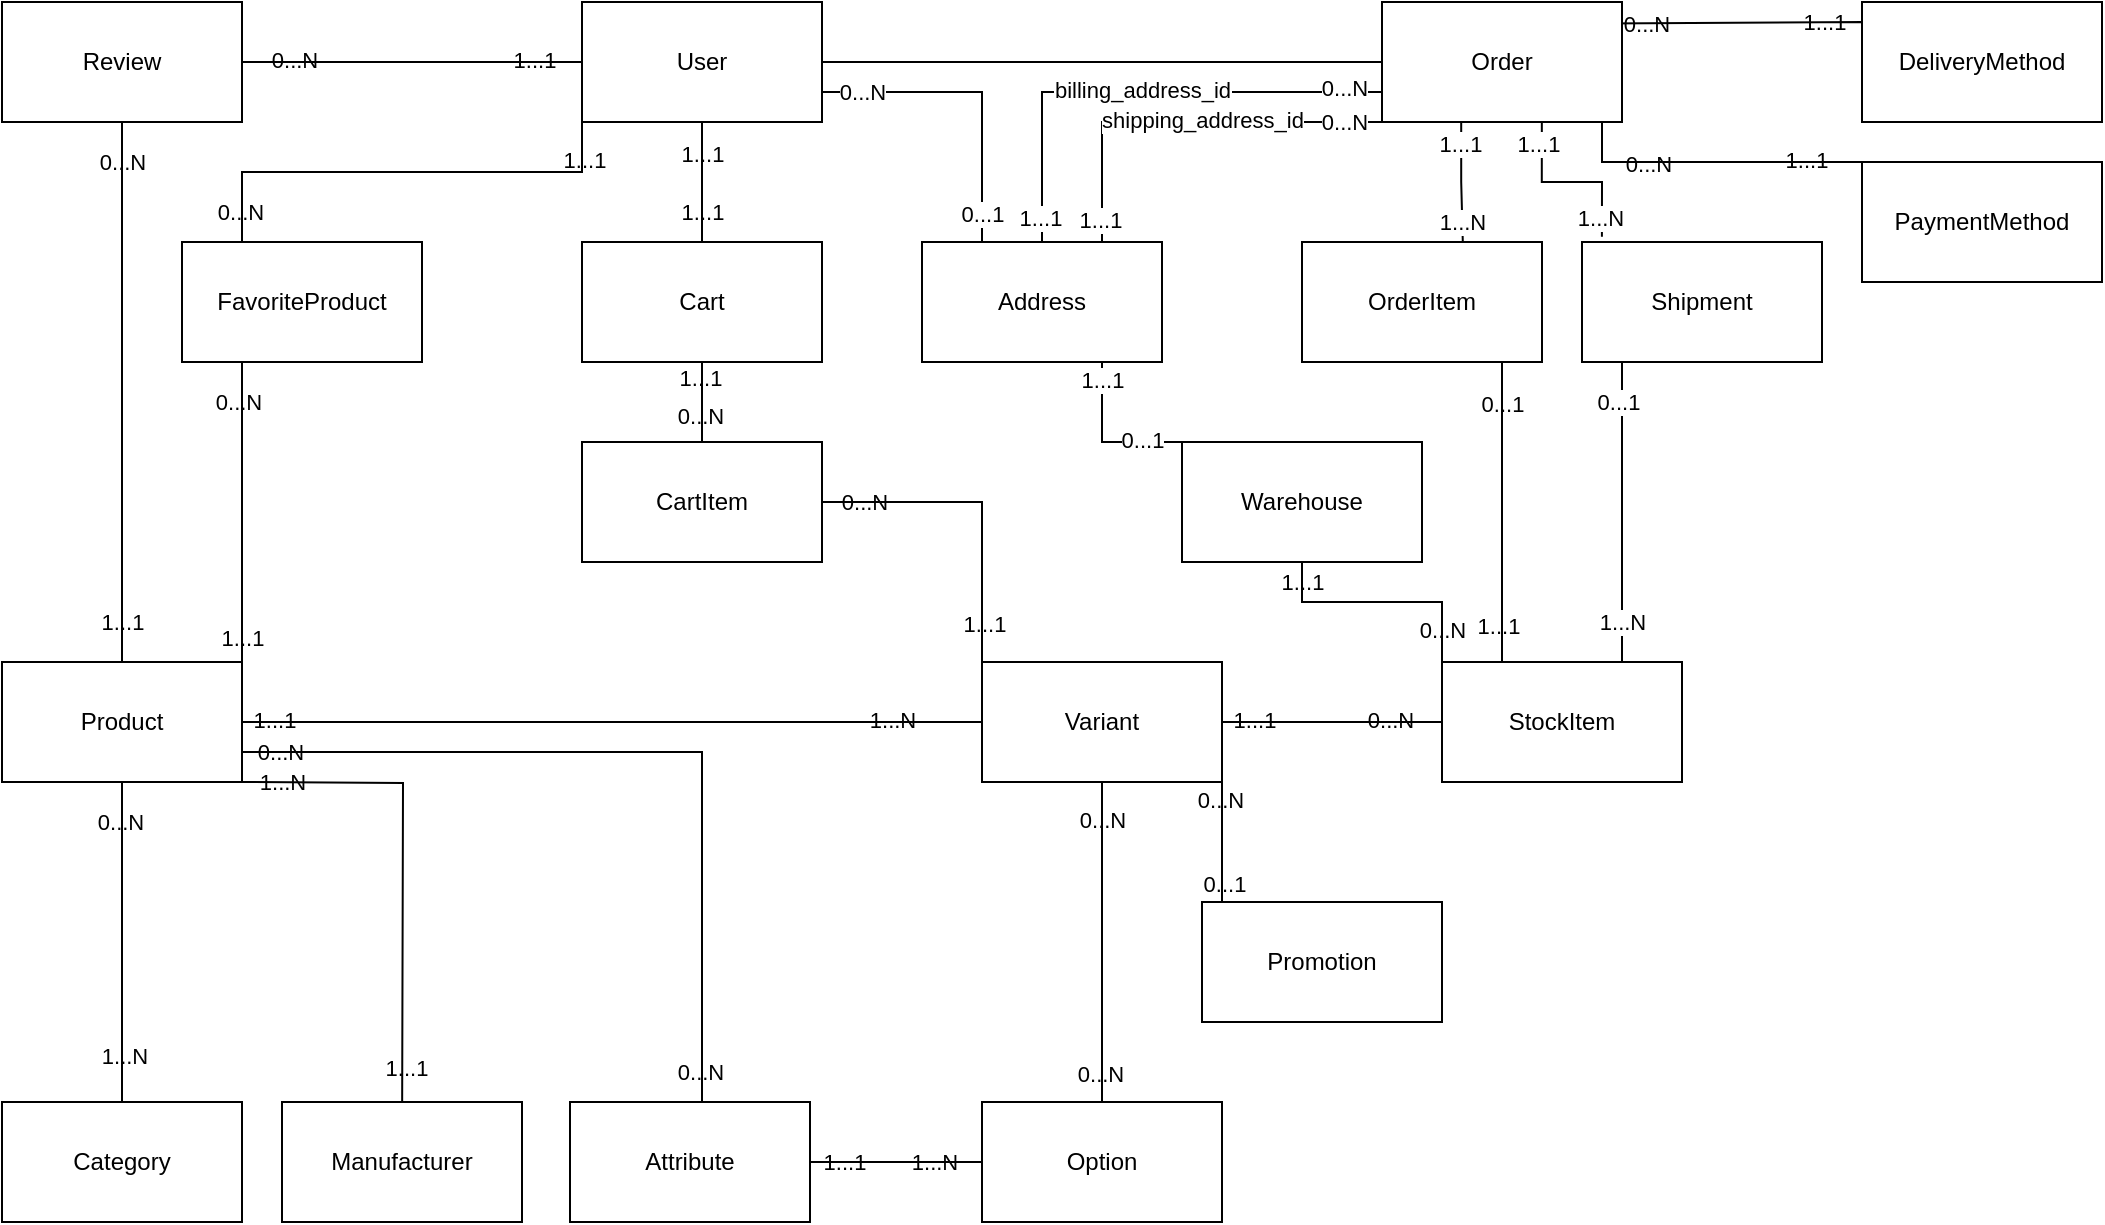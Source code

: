 <mxfile version="28.2.7">
  <diagram name="Strona-1" id="lJQ7_fPbBZT9_m504iCf">
    <mxGraphModel dx="1226" dy="661" grid="1" gridSize="10" guides="1" tooltips="1" connect="1" arrows="1" fold="1" page="1" pageScale="1" pageWidth="827" pageHeight="1169" math="0" shadow="0">
      <root>
        <mxCell id="0" />
        <mxCell id="1" parent="0" />
        <mxCell id="Nji8UfBKLWpKqNrky-gA-1" style="rounded=0;orthogonalLoop=1;jettySize=auto;html=1;exitX=0.5;exitY=1;exitDx=0;exitDy=0;entryX=0.5;entryY=0;entryDx=0;entryDy=0;endArrow=none;endFill=0;labelBackgroundColor=none;fontColor=default;" edge="1" parent="1" source="Nji8UfBKLWpKqNrky-gA-8" target="Nji8UfBKLWpKqNrky-gA-9">
          <mxGeometry relative="1" as="geometry" />
        </mxCell>
        <mxCell id="Nji8UfBKLWpKqNrky-gA-2" value="1...1" style="edgeLabel;html=1;align=center;verticalAlign=middle;resizable=0;points=[];labelBackgroundColor=none;" vertex="1" connectable="0" parent="Nji8UfBKLWpKqNrky-gA-1">
          <mxGeometry x="-0.467" relative="1" as="geometry">
            <mxPoint as="offset" />
          </mxGeometry>
        </mxCell>
        <mxCell id="Nji8UfBKLWpKqNrky-gA-3" value="1...1" style="edgeLabel;html=1;align=center;verticalAlign=middle;resizable=0;points=[];labelBackgroundColor=none;" vertex="1" connectable="0" parent="Nji8UfBKLWpKqNrky-gA-1">
          <mxGeometry x="0.493" relative="1" as="geometry">
            <mxPoint as="offset" />
          </mxGeometry>
        </mxCell>
        <mxCell id="Nji8UfBKLWpKqNrky-gA-4" style="edgeStyle=orthogonalEdgeStyle;rounded=0;orthogonalLoop=1;jettySize=auto;html=1;exitX=1;exitY=0.5;exitDx=0;exitDy=0;entryX=0;entryY=0.5;entryDx=0;entryDy=0;endArrow=none;endFill=0;labelBackgroundColor=none;fontColor=default;" edge="1" parent="1" source="Nji8UfBKLWpKqNrky-gA-8" target="Nji8UfBKLWpKqNrky-gA-16">
          <mxGeometry relative="1" as="geometry" />
        </mxCell>
        <mxCell id="Nji8UfBKLWpKqNrky-gA-5" style="edgeStyle=orthogonalEdgeStyle;rounded=0;orthogonalLoop=1;jettySize=auto;html=1;exitX=0;exitY=1;exitDx=0;exitDy=0;endArrow=none;endFill=0;labelBackgroundColor=none;fontColor=default;" edge="1" parent="1" source="Nji8UfBKLWpKqNrky-gA-8" target="Nji8UfBKLWpKqNrky-gA-17">
          <mxGeometry relative="1" as="geometry">
            <Array as="points">
              <mxPoint x="300" y="95" />
              <mxPoint x="130" y="95" />
            </Array>
          </mxGeometry>
        </mxCell>
        <mxCell id="Nji8UfBKLWpKqNrky-gA-6" value="1...1" style="edgeLabel;html=1;align=center;verticalAlign=middle;resizable=0;points=[];labelBackgroundColor=none;" vertex="1" connectable="0" parent="Nji8UfBKLWpKqNrky-gA-5">
          <mxGeometry x="-0.84" y="1" relative="1" as="geometry">
            <mxPoint as="offset" />
          </mxGeometry>
        </mxCell>
        <mxCell id="Nji8UfBKLWpKqNrky-gA-7" value="0...N" style="edgeLabel;html=1;align=center;verticalAlign=middle;resizable=0;points=[];labelBackgroundColor=none;" vertex="1" connectable="0" parent="Nji8UfBKLWpKqNrky-gA-5">
          <mxGeometry x="0.864" y="-1" relative="1" as="geometry">
            <mxPoint as="offset" />
          </mxGeometry>
        </mxCell>
        <mxCell id="Nji8UfBKLWpKqNrky-gA-8" value="User" style="rounded=0;whiteSpace=wrap;html=1;labelBackgroundColor=none;" vertex="1" parent="1">
          <mxGeometry x="300" y="10" width="120" height="60" as="geometry" />
        </mxCell>
        <mxCell id="Nji8UfBKLWpKqNrky-gA-9" value="Cart" style="rounded=0;whiteSpace=wrap;html=1;labelBackgroundColor=none;" vertex="1" parent="1">
          <mxGeometry x="300" y="130" width="120" height="60" as="geometry" />
        </mxCell>
        <mxCell id="Nji8UfBKLWpKqNrky-gA-13" style="edgeStyle=orthogonalEdgeStyle;rounded=0;orthogonalLoop=1;jettySize=auto;html=1;exitX=0.99;exitY=0.178;exitDx=0;exitDy=0;entryX=0;entryY=0.5;entryDx=0;entryDy=0;endArrow=none;endFill=0;labelBackgroundColor=none;fontColor=default;exitPerimeter=0;" edge="1" parent="1" source="Nji8UfBKLWpKqNrky-gA-16" target="Nji8UfBKLWpKqNrky-gA-46">
          <mxGeometry relative="1" as="geometry">
            <Array as="points">
              <mxPoint x="810" y="21" />
              <mxPoint x="890" y="20" />
            </Array>
          </mxGeometry>
        </mxCell>
        <mxCell id="Nji8UfBKLWpKqNrky-gA-14" value="0...N" style="edgeLabel;html=1;align=center;verticalAlign=middle;resizable=0;points=[];labelBackgroundColor=none;" vertex="1" connectable="0" parent="Nji8UfBKLWpKqNrky-gA-13">
          <mxGeometry x="-0.614" relative="1" as="geometry">
            <mxPoint as="offset" />
          </mxGeometry>
        </mxCell>
        <mxCell id="Nji8UfBKLWpKqNrky-gA-15" value="1...1" style="edgeLabel;html=1;align=center;verticalAlign=middle;resizable=0;points=[];labelBackgroundColor=none;" vertex="1" connectable="0" parent="Nji8UfBKLWpKqNrky-gA-13">
          <mxGeometry x="0.513" y="2" relative="1" as="geometry">
            <mxPoint y="2" as="offset" />
          </mxGeometry>
        </mxCell>
        <mxCell id="Nji8UfBKLWpKqNrky-gA-90" value="" style="edgeStyle=orthogonalEdgeStyle;rounded=0;orthogonalLoop=1;jettySize=auto;html=1;entryX=0.67;entryY=-0.003;entryDx=0;entryDy=0;exitX=0.33;exitY=0.983;exitDx=0;exitDy=0;exitPerimeter=0;endArrow=none;endFill=0;entryPerimeter=0;" edge="1" parent="1" source="Nji8UfBKLWpKqNrky-gA-16" target="Nji8UfBKLWpKqNrky-gA-71">
          <mxGeometry relative="1" as="geometry">
            <Array as="points" />
          </mxGeometry>
        </mxCell>
        <mxCell id="Nji8UfBKLWpKqNrky-gA-91" value="1...1" style="edgeLabel;html=1;align=center;verticalAlign=middle;resizable=0;points=[];" vertex="1" connectable="0" parent="Nji8UfBKLWpKqNrky-gA-90">
          <mxGeometry x="-0.631" y="-1" relative="1" as="geometry">
            <mxPoint as="offset" />
          </mxGeometry>
        </mxCell>
        <mxCell id="Nji8UfBKLWpKqNrky-gA-92" value="1...N" style="edgeLabel;html=1;align=center;verticalAlign=middle;resizable=0;points=[];" vertex="1" connectable="0" parent="Nji8UfBKLWpKqNrky-gA-90">
          <mxGeometry x="0.694" y="-1" relative="1" as="geometry">
            <mxPoint as="offset" />
          </mxGeometry>
        </mxCell>
        <mxCell id="Nji8UfBKLWpKqNrky-gA-16" value="Order" style="rounded=0;whiteSpace=wrap;html=1;labelBackgroundColor=none;" vertex="1" parent="1">
          <mxGeometry x="700" y="10" width="120" height="60" as="geometry" />
        </mxCell>
        <mxCell id="Nji8UfBKLWpKqNrky-gA-17" value="FavoriteProduct" style="rounded=0;whiteSpace=wrap;html=1;labelBackgroundColor=none;" vertex="1" parent="1">
          <mxGeometry x="100" y="130" width="120" height="60" as="geometry" />
        </mxCell>
        <mxCell id="Nji8UfBKLWpKqNrky-gA-18" style="edgeStyle=orthogonalEdgeStyle;rounded=0;orthogonalLoop=1;jettySize=auto;html=1;entryX=0;entryY=0.5;entryDx=0;entryDy=0;endArrow=none;endFill=0;exitX=1;exitY=0.5;exitDx=0;exitDy=0;labelBackgroundColor=none;fontColor=default;" edge="1" parent="1" source="Nji8UfBKLWpKqNrky-gA-31" target="Nji8UfBKLWpKqNrky-gA-35">
          <mxGeometry relative="1" as="geometry">
            <mxPoint x="130" y="350" as="sourcePoint" />
            <Array as="points">
              <mxPoint x="290" y="370" />
              <mxPoint x="290" y="370" />
            </Array>
          </mxGeometry>
        </mxCell>
        <mxCell id="Nji8UfBKLWpKqNrky-gA-19" value="1...1" style="edgeLabel;html=1;align=center;verticalAlign=middle;resizable=0;points=[];labelBackgroundColor=none;" vertex="1" connectable="0" parent="Nji8UfBKLWpKqNrky-gA-18">
          <mxGeometry x="-0.914" y="1" relative="1" as="geometry">
            <mxPoint as="offset" />
          </mxGeometry>
        </mxCell>
        <mxCell id="Nji8UfBKLWpKqNrky-gA-20" value="1...N" style="edgeLabel;html=1;align=center;verticalAlign=middle;resizable=0;points=[];labelBackgroundColor=none;" vertex="1" connectable="0" parent="Nji8UfBKLWpKqNrky-gA-18">
          <mxGeometry x="0.757" y="1" relative="1" as="geometry">
            <mxPoint as="offset" />
          </mxGeometry>
        </mxCell>
        <mxCell id="Nji8UfBKLWpKqNrky-gA-21" style="edgeStyle=orthogonalEdgeStyle;rounded=0;orthogonalLoop=1;jettySize=auto;html=1;entryX=0.5;entryY=0;entryDx=0;entryDy=0;endArrow=none;endFill=0;labelBackgroundColor=none;fontColor=default;" edge="1" parent="1">
          <mxGeometry relative="1" as="geometry">
            <mxPoint x="130" y="400" as="sourcePoint" />
            <mxPoint x="210" y="589.94" as="targetPoint" />
          </mxGeometry>
        </mxCell>
        <mxCell id="Nji8UfBKLWpKqNrky-gA-22" value="1...N" style="edgeLabel;html=1;align=center;verticalAlign=middle;resizable=0;points=[];labelBackgroundColor=none;" vertex="1" connectable="0" parent="Nji8UfBKLWpKqNrky-gA-21">
          <mxGeometry x="-0.856" relative="1" as="geometry">
            <mxPoint as="offset" />
          </mxGeometry>
        </mxCell>
        <mxCell id="Nji8UfBKLWpKqNrky-gA-23" value="1...1" style="edgeLabel;html=1;align=center;verticalAlign=middle;resizable=0;points=[];labelBackgroundColor=none;" vertex="1" connectable="0" parent="Nji8UfBKLWpKqNrky-gA-21">
          <mxGeometry x="0.865" y="1" relative="1" as="geometry">
            <mxPoint as="offset" />
          </mxGeometry>
        </mxCell>
        <mxCell id="Nji8UfBKLWpKqNrky-gA-24" value="1...1" style="edgeLabel;html=1;align=center;verticalAlign=middle;resizable=0;points=[];labelBackgroundColor=none;" vertex="1" connectable="0" parent="Nji8UfBKLWpKqNrky-gA-21">
          <mxGeometry x="0.652" y="2" relative="1" as="geometry">
            <mxPoint as="offset" />
          </mxGeometry>
        </mxCell>
        <mxCell id="Nji8UfBKLWpKqNrky-gA-25" style="edgeStyle=orthogonalEdgeStyle;rounded=0;orthogonalLoop=1;jettySize=auto;html=1;exitX=0.5;exitY=1;exitDx=0;exitDy=0;entryX=0.5;entryY=0;entryDx=0;entryDy=0;endArrow=none;endFill=0;labelBackgroundColor=none;fontColor=default;" edge="1" parent="1" source="Nji8UfBKLWpKqNrky-gA-31" target="Nji8UfBKLWpKqNrky-gA-72">
          <mxGeometry relative="1" as="geometry" />
        </mxCell>
        <mxCell id="Nji8UfBKLWpKqNrky-gA-26" value="0...N" style="edgeLabel;html=1;align=center;verticalAlign=middle;resizable=0;points=[];labelBackgroundColor=none;" vertex="1" connectable="0" parent="Nji8UfBKLWpKqNrky-gA-25">
          <mxGeometry x="-0.748" y="-1" relative="1" as="geometry">
            <mxPoint as="offset" />
          </mxGeometry>
        </mxCell>
        <mxCell id="Nji8UfBKLWpKqNrky-gA-27" value="1...N" style="edgeLabel;html=1;align=center;verticalAlign=middle;resizable=0;points=[];labelBackgroundColor=none;" vertex="1" connectable="0" parent="Nji8UfBKLWpKqNrky-gA-25">
          <mxGeometry x="0.715" y="1" relative="1" as="geometry">
            <mxPoint as="offset" />
          </mxGeometry>
        </mxCell>
        <mxCell id="Nji8UfBKLWpKqNrky-gA-28" style="edgeStyle=orthogonalEdgeStyle;rounded=0;orthogonalLoop=1;jettySize=auto;html=1;exitX=1;exitY=0.75;exitDx=0;exitDy=0;entryX=0.5;entryY=0;entryDx=0;entryDy=0;endArrow=none;endFill=0;labelBackgroundColor=none;fontColor=default;" edge="1" parent="1" source="Nji8UfBKLWpKqNrky-gA-31" target="Nji8UfBKLWpKqNrky-gA-45">
          <mxGeometry relative="1" as="geometry">
            <Array as="points">
              <mxPoint x="360" y="385" />
              <mxPoint x="360" y="560" />
            </Array>
          </mxGeometry>
        </mxCell>
        <mxCell id="Nji8UfBKLWpKqNrky-gA-29" value="0...N" style="edgeLabel;html=1;align=center;verticalAlign=middle;resizable=0;points=[];labelBackgroundColor=none;" vertex="1" connectable="0" parent="Nji8UfBKLWpKqNrky-gA-28">
          <mxGeometry x="-0.908" relative="1" as="geometry">
            <mxPoint as="offset" />
          </mxGeometry>
        </mxCell>
        <mxCell id="Nji8UfBKLWpKqNrky-gA-30" value="0...N" style="edgeLabel;html=1;align=center;verticalAlign=middle;resizable=0;points=[];labelBackgroundColor=none;" vertex="1" connectable="0" parent="Nji8UfBKLWpKqNrky-gA-28">
          <mxGeometry x="0.895" y="-1" relative="1" as="geometry">
            <mxPoint as="offset" />
          </mxGeometry>
        </mxCell>
        <mxCell id="Nji8UfBKLWpKqNrky-gA-31" value="Product" style="rounded=0;whiteSpace=wrap;html=1;labelBackgroundColor=none;" vertex="1" parent="1">
          <mxGeometry x="10" y="340" width="120" height="60" as="geometry" />
        </mxCell>
        <mxCell id="Nji8UfBKLWpKqNrky-gA-32" style="edgeStyle=orthogonalEdgeStyle;rounded=0;orthogonalLoop=1;jettySize=auto;html=1;exitX=0.5;exitY=1;exitDx=0;exitDy=0;entryX=0.5;entryY=0;entryDx=0;entryDy=0;endArrow=none;endFill=0;labelBackgroundColor=none;fontColor=default;" edge="1" parent="1" source="Nji8UfBKLWpKqNrky-gA-35" target="Nji8UfBKLWpKqNrky-gA-80">
          <mxGeometry relative="1" as="geometry" />
        </mxCell>
        <mxCell id="Nji8UfBKLWpKqNrky-gA-33" value="0...N" style="edgeLabel;html=1;align=center;verticalAlign=middle;resizable=0;points=[];labelBackgroundColor=none;" vertex="1" connectable="0" parent="Nji8UfBKLWpKqNrky-gA-32">
          <mxGeometry x="-0.77" relative="1" as="geometry">
            <mxPoint as="offset" />
          </mxGeometry>
        </mxCell>
        <mxCell id="Nji8UfBKLWpKqNrky-gA-34" value="0...N" style="edgeLabel;html=1;align=center;verticalAlign=middle;resizable=0;points=[];labelBackgroundColor=none;" vertex="1" connectable="0" parent="Nji8UfBKLWpKqNrky-gA-32">
          <mxGeometry x="0.818" y="-1" relative="1" as="geometry">
            <mxPoint as="offset" />
          </mxGeometry>
        </mxCell>
        <mxCell id="Nji8UfBKLWpKqNrky-gA-35" value="Variant" style="rounded=0;whiteSpace=wrap;html=1;labelBackgroundColor=none;" vertex="1" parent="1">
          <mxGeometry x="500" y="340" width="120" height="60" as="geometry" />
        </mxCell>
        <mxCell id="Nji8UfBKLWpKqNrky-gA-36" value="Manufacturer" style="rounded=0;whiteSpace=wrap;html=1;labelBackgroundColor=none;" vertex="1" parent="1">
          <mxGeometry x="150" y="560" width="120" height="60" as="geometry" />
        </mxCell>
        <mxCell id="Nji8UfBKLWpKqNrky-gA-37" value="" style="edgeStyle=orthogonalEdgeStyle;rounded=0;orthogonalLoop=1;jettySize=auto;html=1;endArrow=none;endFill=0;labelBackgroundColor=none;fontColor=default;exitX=0;exitY=0;exitDx=0;exitDy=0;entryX=0.5;entryY=1;entryDx=0;entryDy=0;" edge="1" parent="1" source="Nji8UfBKLWpKqNrky-gA-40" target="Nji8UfBKLWpKqNrky-gA-59">
          <mxGeometry relative="1" as="geometry">
            <Array as="points">
              <mxPoint x="730" y="310" />
              <mxPoint x="660" y="310" />
            </Array>
          </mxGeometry>
        </mxCell>
        <mxCell id="Nji8UfBKLWpKqNrky-gA-38" value="0...N" style="edgeLabel;html=1;align=center;verticalAlign=middle;resizable=0;points=[];labelBackgroundColor=none;" vertex="1" connectable="0" parent="Nji8UfBKLWpKqNrky-gA-37">
          <mxGeometry x="-0.63" y="2" relative="1" as="geometry">
            <mxPoint x="2" y="6" as="offset" />
          </mxGeometry>
        </mxCell>
        <mxCell id="Nji8UfBKLWpKqNrky-gA-39" value="1...1" style="edgeLabel;html=1;align=center;verticalAlign=middle;resizable=0;points=[];labelBackgroundColor=none;" vertex="1" connectable="0" parent="Nji8UfBKLWpKqNrky-gA-37">
          <mxGeometry x="0.382" y="2" relative="1" as="geometry">
            <mxPoint x="-17" y="-12" as="offset" />
          </mxGeometry>
        </mxCell>
        <mxCell id="Nji8UfBKLWpKqNrky-gA-40" value="StockItem" style="rounded=0;whiteSpace=wrap;html=1;labelBackgroundColor=none;" vertex="1" parent="1">
          <mxGeometry x="730" y="340" width="120" height="60" as="geometry" />
        </mxCell>
        <mxCell id="Nji8UfBKLWpKqNrky-gA-41" style="edgeStyle=orthogonalEdgeStyle;rounded=0;orthogonalLoop=1;jettySize=auto;html=1;exitX=0.5;exitY=1;exitDx=0;exitDy=0;entryX=0.5;entryY=0;entryDx=0;entryDy=0;endArrow=none;endFill=0;labelBackgroundColor=none;fontColor=default;" edge="1" parent="1" source="Nji8UfBKLWpKqNrky-gA-44" target="Nji8UfBKLWpKqNrky-gA-31">
          <mxGeometry relative="1" as="geometry" />
        </mxCell>
        <mxCell id="Nji8UfBKLWpKqNrky-gA-42" value="0...N" style="edgeLabel;html=1;align=center;verticalAlign=middle;resizable=0;points=[];labelBackgroundColor=none;" vertex="1" connectable="0" parent="Nji8UfBKLWpKqNrky-gA-41">
          <mxGeometry x="-0.856" relative="1" as="geometry">
            <mxPoint as="offset" />
          </mxGeometry>
        </mxCell>
        <mxCell id="Nji8UfBKLWpKqNrky-gA-43" value="1...1" style="edgeLabel;html=1;align=center;verticalAlign=middle;resizable=0;points=[];labelBackgroundColor=none;" vertex="1" connectable="0" parent="Nji8UfBKLWpKqNrky-gA-41">
          <mxGeometry x="0.85" relative="1" as="geometry">
            <mxPoint as="offset" />
          </mxGeometry>
        </mxCell>
        <mxCell id="Nji8UfBKLWpKqNrky-gA-44" value="Review" style="rounded=0;whiteSpace=wrap;html=1;labelBackgroundColor=none;" vertex="1" parent="1">
          <mxGeometry x="10" y="10" width="120" height="60" as="geometry" />
        </mxCell>
        <mxCell id="Nji8UfBKLWpKqNrky-gA-45" value="Attribute" style="rounded=0;whiteSpace=wrap;html=1;labelBackgroundColor=none;" vertex="1" parent="1">
          <mxGeometry x="294" y="560" width="120" height="60" as="geometry" />
        </mxCell>
        <mxCell id="Nji8UfBKLWpKqNrky-gA-46" value="DeliveryMethod" style="rounded=0;whiteSpace=wrap;html=1;labelBackgroundColor=none;" vertex="1" parent="1">
          <mxGeometry x="940" y="10" width="120" height="60" as="geometry" />
        </mxCell>
        <mxCell id="Nji8UfBKLWpKqNrky-gA-47" style="edgeStyle=orthogonalEdgeStyle;rounded=0;orthogonalLoop=1;jettySize=auto;html=1;exitX=1;exitY=0.5;exitDx=0;exitDy=0;endArrow=none;endFill=0;entryX=0;entryY=0.5;entryDx=0;entryDy=0;labelBackgroundColor=none;fontColor=default;" edge="1" parent="1" source="Nji8UfBKLWpKqNrky-gA-44" target="Nji8UfBKLWpKqNrky-gA-8">
          <mxGeometry relative="1" as="geometry">
            <mxPoint x="190" y="120" as="sourcePoint" />
            <mxPoint x="240" y="120" as="targetPoint" />
          </mxGeometry>
        </mxCell>
        <mxCell id="Nji8UfBKLWpKqNrky-gA-48" value="1...1" style="edgeLabel;html=1;align=center;verticalAlign=middle;resizable=0;points=[];labelBackgroundColor=none;" vertex="1" connectable="0" parent="Nji8UfBKLWpKqNrky-gA-47">
          <mxGeometry x="0.717" y="1" relative="1" as="geometry">
            <mxPoint as="offset" />
          </mxGeometry>
        </mxCell>
        <mxCell id="Nji8UfBKLWpKqNrky-gA-49" value="0...N" style="edgeLabel;html=1;align=center;verticalAlign=middle;resizable=0;points=[];labelBackgroundColor=none;" vertex="1" connectable="0" parent="Nji8UfBKLWpKqNrky-gA-47">
          <mxGeometry x="-0.702" y="1" relative="1" as="geometry">
            <mxPoint as="offset" />
          </mxGeometry>
        </mxCell>
        <mxCell id="Nji8UfBKLWpKqNrky-gA-50" style="rounded=0;orthogonalLoop=1;jettySize=auto;html=1;exitX=0.5;exitY=0;exitDx=0;exitDy=0;entryX=0.5;entryY=1;entryDx=0;entryDy=0;endArrow=none;endFill=0;labelBackgroundColor=none;fontColor=default;" edge="1" parent="1" source="Nji8UfBKLWpKqNrky-gA-67" target="Nji8UfBKLWpKqNrky-gA-9">
          <mxGeometry relative="1" as="geometry">
            <mxPoint x="420" y="180" as="sourcePoint" />
            <mxPoint x="350" y="300" as="targetPoint" />
          </mxGeometry>
        </mxCell>
        <mxCell id="Nji8UfBKLWpKqNrky-gA-51" value="0...N" style="edgeLabel;html=1;align=center;verticalAlign=middle;resizable=0;points=[];labelBackgroundColor=none;" vertex="1" connectable="0" parent="Nji8UfBKLWpKqNrky-gA-50">
          <mxGeometry x="-0.352" y="1" relative="1" as="geometry">
            <mxPoint as="offset" />
          </mxGeometry>
        </mxCell>
        <mxCell id="Nji8UfBKLWpKqNrky-gA-52" value="1...1" style="edgeLabel;html=1;align=center;verticalAlign=middle;resizable=0;points=[];labelBackgroundColor=none;" vertex="1" connectable="0" parent="Nji8UfBKLWpKqNrky-gA-50">
          <mxGeometry x="0.695" y="1" relative="1" as="geometry">
            <mxPoint y="2" as="offset" />
          </mxGeometry>
        </mxCell>
        <mxCell id="Nji8UfBKLWpKqNrky-gA-53" style="edgeStyle=orthogonalEdgeStyle;rounded=0;orthogonalLoop=1;jettySize=auto;html=1;exitX=0;exitY=0;exitDx=0;exitDy=0;entryX=1;entryY=0.5;entryDx=0;entryDy=0;endArrow=none;endFill=0;labelBackgroundColor=none;fontColor=default;" edge="1" parent="1" source="Nji8UfBKLWpKqNrky-gA-35" target="Nji8UfBKLWpKqNrky-gA-67">
          <mxGeometry relative="1" as="geometry">
            <mxPoint x="440" y="380" as="sourcePoint" />
            <mxPoint x="360" y="440" as="targetPoint" />
          </mxGeometry>
        </mxCell>
        <mxCell id="Nji8UfBKLWpKqNrky-gA-54" value="1...1" style="edgeLabel;html=1;align=center;verticalAlign=middle;resizable=0;points=[];labelBackgroundColor=none;" vertex="1" connectable="0" parent="Nji8UfBKLWpKqNrky-gA-53">
          <mxGeometry x="-0.78" y="-1" relative="1" as="geometry">
            <mxPoint y="-2" as="offset" />
          </mxGeometry>
        </mxCell>
        <mxCell id="Nji8UfBKLWpKqNrky-gA-55" value="0...N" style="edgeLabel;html=1;align=center;verticalAlign=middle;resizable=0;points=[];labelBackgroundColor=none;" vertex="1" connectable="0" parent="Nji8UfBKLWpKqNrky-gA-53">
          <mxGeometry x="0.844" relative="1" as="geometry">
            <mxPoint x="8" as="offset" />
          </mxGeometry>
        </mxCell>
        <mxCell id="Nji8UfBKLWpKqNrky-gA-56" style="edgeStyle=orthogonalEdgeStyle;rounded=0;orthogonalLoop=1;jettySize=auto;html=1;exitX=0;exitY=0.5;exitDx=0;exitDy=0;entryX=1;entryY=0.5;entryDx=0;entryDy=0;endArrow=none;endFill=0;labelBackgroundColor=none;fontColor=default;" edge="1" parent="1" source="Nji8UfBKLWpKqNrky-gA-40" target="Nji8UfBKLWpKqNrky-gA-35">
          <mxGeometry relative="1" as="geometry" />
        </mxCell>
        <mxCell id="Nji8UfBKLWpKqNrky-gA-57" value="1...1" style="edgeLabel;html=1;align=center;verticalAlign=middle;resizable=0;points=[];labelBackgroundColor=none;" vertex="1" connectable="0" parent="Nji8UfBKLWpKqNrky-gA-56">
          <mxGeometry x="0.712" y="-1" relative="1" as="geometry">
            <mxPoint as="offset" />
          </mxGeometry>
        </mxCell>
        <mxCell id="Nji8UfBKLWpKqNrky-gA-58" value="0...N" style="edgeLabel;html=1;align=center;verticalAlign=middle;resizable=0;points=[];labelBackgroundColor=none;" vertex="1" connectable="0" parent="Nji8UfBKLWpKqNrky-gA-56">
          <mxGeometry x="-0.52" y="-1" relative="1" as="geometry">
            <mxPoint as="offset" />
          </mxGeometry>
        </mxCell>
        <mxCell id="Nji8UfBKLWpKqNrky-gA-96" style="edgeStyle=orthogonalEdgeStyle;rounded=0;orthogonalLoop=1;jettySize=auto;html=1;exitX=0;exitY=0;exitDx=0;exitDy=0;entryX=0.75;entryY=1;entryDx=0;entryDy=0;endArrow=none;endFill=0;" edge="1" parent="1" source="Nji8UfBKLWpKqNrky-gA-59" target="Nji8UfBKLWpKqNrky-gA-88">
          <mxGeometry relative="1" as="geometry">
            <Array as="points">
              <mxPoint x="560" y="230" />
            </Array>
          </mxGeometry>
        </mxCell>
        <mxCell id="Nji8UfBKLWpKqNrky-gA-97" value="1...1" style="edgeLabel;html=1;align=center;verticalAlign=middle;resizable=0;points=[];" vertex="1" connectable="0" parent="Nji8UfBKLWpKqNrky-gA-96">
          <mxGeometry x="0.785" relative="1" as="geometry">
            <mxPoint as="offset" />
          </mxGeometry>
        </mxCell>
        <mxCell id="Nji8UfBKLWpKqNrky-gA-98" value="0...1" style="edgeLabel;html=1;align=center;verticalAlign=middle;resizable=0;points=[];" vertex="1" connectable="0" parent="Nji8UfBKLWpKqNrky-gA-96">
          <mxGeometry x="-0.731" y="-1" relative="1" as="geometry">
            <mxPoint x="-9" as="offset" />
          </mxGeometry>
        </mxCell>
        <mxCell id="Nji8UfBKLWpKqNrky-gA-59" value="Warehouse" style="rounded=0;whiteSpace=wrap;html=1;labelBackgroundColor=none;" vertex="1" parent="1">
          <mxGeometry x="600" y="230" width="120" height="60" as="geometry" />
        </mxCell>
        <mxCell id="Nji8UfBKLWpKqNrky-gA-60" value="" style="edgeStyle=orthogonalEdgeStyle;rounded=0;orthogonalLoop=1;jettySize=auto;html=1;endArrow=none;endFill=0;labelBackgroundColor=none;fontColor=default;" edge="1" parent="1" source="Nji8UfBKLWpKqNrky-gA-63" target="Nji8UfBKLWpKqNrky-gA-16">
          <mxGeometry relative="1" as="geometry">
            <Array as="points">
              <mxPoint x="810" y="90" />
            </Array>
          </mxGeometry>
        </mxCell>
        <mxCell id="Nji8UfBKLWpKqNrky-gA-61" value="0...N" style="edgeLabel;html=1;align=center;verticalAlign=middle;resizable=0;points=[];labelBackgroundColor=none;" vertex="1" connectable="0" parent="Nji8UfBKLWpKqNrky-gA-60">
          <mxGeometry x="0.434" y="1" relative="1" as="geometry">
            <mxPoint as="offset" />
          </mxGeometry>
        </mxCell>
        <mxCell id="Nji8UfBKLWpKqNrky-gA-62" value="1...1" style="edgeLabel;html=1;align=center;verticalAlign=middle;resizable=0;points=[];labelBackgroundColor=none;" vertex="1" connectable="0" parent="Nji8UfBKLWpKqNrky-gA-60">
          <mxGeometry x="-0.621" relative="1" as="geometry">
            <mxPoint y="-1" as="offset" />
          </mxGeometry>
        </mxCell>
        <mxCell id="Nji8UfBKLWpKqNrky-gA-63" value="PaymentMethod" style="rounded=0;whiteSpace=wrap;html=1;labelBackgroundColor=none;" vertex="1" parent="1">
          <mxGeometry x="940" y="90" width="120" height="60" as="geometry" />
        </mxCell>
        <mxCell id="Nji8UfBKLWpKqNrky-gA-64" value="" style="edgeStyle=orthogonalEdgeStyle;rounded=0;orthogonalLoop=1;jettySize=auto;html=1;exitX=0.25;exitY=1;exitDx=0;exitDy=0;entryX=1;entryY=0;entryDx=0;entryDy=0;endArrow=none;endFill=0;labelBackgroundColor=none;fontColor=default;" edge="1" parent="1" source="Nji8UfBKLWpKqNrky-gA-17" target="Nji8UfBKLWpKqNrky-gA-31">
          <mxGeometry relative="1" as="geometry">
            <mxPoint x="480" y="170" as="sourcePoint" />
            <mxPoint x="306" y="319" as="targetPoint" />
            <Array as="points">
              <mxPoint x="130" y="200" />
              <mxPoint x="130" y="200" />
            </Array>
          </mxGeometry>
        </mxCell>
        <mxCell id="Nji8UfBKLWpKqNrky-gA-65" value="1...1" style="edgeLabel;html=1;align=center;verticalAlign=middle;resizable=0;points=[];labelBackgroundColor=none;" vertex="1" connectable="0" parent="Nji8UfBKLWpKqNrky-gA-64">
          <mxGeometry x="0.84" relative="1" as="geometry">
            <mxPoint as="offset" />
          </mxGeometry>
        </mxCell>
        <mxCell id="Nji8UfBKLWpKqNrky-gA-66" value="0...N" style="edgeLabel;html=1;align=center;verticalAlign=middle;resizable=0;points=[];labelBackgroundColor=none;" vertex="1" connectable="0" parent="Nji8UfBKLWpKqNrky-gA-64">
          <mxGeometry x="-0.513" y="-2" relative="1" as="geometry">
            <mxPoint y="-17" as="offset" />
          </mxGeometry>
        </mxCell>
        <mxCell id="Nji8UfBKLWpKqNrky-gA-67" value="CartItem" style="rounded=0;whiteSpace=wrap;html=1;labelBackgroundColor=none;" vertex="1" parent="1">
          <mxGeometry x="300" y="230" width="120" height="60" as="geometry" />
        </mxCell>
        <mxCell id="Nji8UfBKLWpKqNrky-gA-68" style="edgeStyle=orthogonalEdgeStyle;rounded=0;orthogonalLoop=1;jettySize=auto;html=1;entryX=0.25;entryY=0;entryDx=0;entryDy=0;endArrow=none;endFill=0;labelBackgroundColor=none;fontColor=default;" edge="1" parent="1" source="Nji8UfBKLWpKqNrky-gA-71" target="Nji8UfBKLWpKqNrky-gA-40">
          <mxGeometry relative="1" as="geometry">
            <Array as="points">
              <mxPoint x="760" y="340" />
            </Array>
          </mxGeometry>
        </mxCell>
        <mxCell id="Nji8UfBKLWpKqNrky-gA-69" value="0...1" style="edgeLabel;html=1;align=center;verticalAlign=middle;resizable=0;points=[];labelBackgroundColor=none;" vertex="1" connectable="0" parent="Nji8UfBKLWpKqNrky-gA-68">
          <mxGeometry x="-0.821" relative="1" as="geometry">
            <mxPoint y="7" as="offset" />
          </mxGeometry>
        </mxCell>
        <mxCell id="Nji8UfBKLWpKqNrky-gA-70" value="1...1" style="edgeLabel;html=1;align=center;verticalAlign=middle;resizable=0;points=[];labelBackgroundColor=none;" vertex="1" connectable="0" parent="Nji8UfBKLWpKqNrky-gA-68">
          <mxGeometry x="0.684" y="-2" relative="1" as="geometry">
            <mxPoint y="5" as="offset" />
          </mxGeometry>
        </mxCell>
        <mxCell id="Nji8UfBKLWpKqNrky-gA-71" value="OrderItem" style="rounded=0;whiteSpace=wrap;html=1;labelBackgroundColor=none;" vertex="1" parent="1">
          <mxGeometry x="660" y="130" width="120" height="60" as="geometry" />
        </mxCell>
        <mxCell id="Nji8UfBKLWpKqNrky-gA-72" value="Category" style="rounded=0;whiteSpace=wrap;html=1;labelBackgroundColor=none;" vertex="1" parent="1">
          <mxGeometry x="10" y="560" width="120" height="60" as="geometry" />
        </mxCell>
        <mxCell id="Nji8UfBKLWpKqNrky-gA-73" style="edgeStyle=orthogonalEdgeStyle;rounded=0;orthogonalLoop=1;jettySize=auto;html=1;entryX=1;entryY=1;entryDx=0;entryDy=0;endArrow=none;endFill=0;labelBackgroundColor=none;fontColor=default;" edge="1" parent="1" source="Nji8UfBKLWpKqNrky-gA-76" target="Nji8UfBKLWpKqNrky-gA-35">
          <mxGeometry relative="1" as="geometry">
            <Array as="points">
              <mxPoint x="620" y="430" />
              <mxPoint x="620" y="430" />
            </Array>
          </mxGeometry>
        </mxCell>
        <mxCell id="Nji8UfBKLWpKqNrky-gA-74" value="0...N" style="edgeLabel;html=1;align=center;verticalAlign=middle;resizable=0;points=[];labelBackgroundColor=none;" vertex="1" connectable="0" parent="Nji8UfBKLWpKqNrky-gA-73">
          <mxGeometry x="0.7" y="1" relative="1" as="geometry">
            <mxPoint as="offset" />
          </mxGeometry>
        </mxCell>
        <mxCell id="Nji8UfBKLWpKqNrky-gA-75" value="0...1" style="edgeLabel;html=1;align=center;verticalAlign=middle;resizable=0;points=[];labelBackgroundColor=none;" vertex="1" connectable="0" parent="Nji8UfBKLWpKqNrky-gA-73">
          <mxGeometry x="-0.696" y="-1" relative="1" as="geometry">
            <mxPoint as="offset" />
          </mxGeometry>
        </mxCell>
        <mxCell id="Nji8UfBKLWpKqNrky-gA-76" value="Promotion" style="rounded=0;whiteSpace=wrap;html=1;labelBackgroundColor=none;" vertex="1" parent="1">
          <mxGeometry x="610" y="460" width="120" height="60" as="geometry" />
        </mxCell>
        <mxCell id="Nji8UfBKLWpKqNrky-gA-77" style="edgeStyle=orthogonalEdgeStyle;rounded=0;orthogonalLoop=1;jettySize=auto;html=1;entryX=1;entryY=0.5;entryDx=0;entryDy=0;endArrow=none;endFill=0;labelBackgroundColor=none;fontColor=default;" edge="1" parent="1" source="Nji8UfBKLWpKqNrky-gA-80" target="Nji8UfBKLWpKqNrky-gA-45">
          <mxGeometry relative="1" as="geometry" />
        </mxCell>
        <mxCell id="Nji8UfBKLWpKqNrky-gA-78" value="1...1" style="edgeLabel;html=1;align=center;verticalAlign=middle;resizable=0;points=[];labelBackgroundColor=none;" vertex="1" connectable="0" parent="Nji8UfBKLWpKqNrky-gA-77">
          <mxGeometry x="0.619" y="-1" relative="1" as="geometry">
            <mxPoint y="1" as="offset" />
          </mxGeometry>
        </mxCell>
        <mxCell id="Nji8UfBKLWpKqNrky-gA-79" value="1...N" style="edgeLabel;html=1;align=center;verticalAlign=middle;resizable=0;points=[];labelBackgroundColor=none;" vertex="1" connectable="0" parent="Nji8UfBKLWpKqNrky-gA-77">
          <mxGeometry x="-0.429" relative="1" as="geometry">
            <mxPoint as="offset" />
          </mxGeometry>
        </mxCell>
        <mxCell id="Nji8UfBKLWpKqNrky-gA-80" value="Option" style="rounded=0;whiteSpace=wrap;html=1;labelBackgroundColor=none;" vertex="1" parent="1">
          <mxGeometry x="500" y="560" width="120" height="60" as="geometry" />
        </mxCell>
        <mxCell id="Nji8UfBKLWpKqNrky-gA-81" style="edgeStyle=orthogonalEdgeStyle;rounded=0;orthogonalLoop=1;jettySize=auto;html=1;exitX=0.083;exitY=-0.043;exitDx=0;exitDy=0;entryX=0.666;entryY=1.003;entryDx=0;entryDy=0;endArrow=none;endFill=0;exitPerimeter=0;entryPerimeter=0;" edge="1" parent="1" source="Nji8UfBKLWpKqNrky-gA-87" target="Nji8UfBKLWpKqNrky-gA-16">
          <mxGeometry relative="1" as="geometry">
            <Array as="points" />
          </mxGeometry>
        </mxCell>
        <mxCell id="Nji8UfBKLWpKqNrky-gA-82" value="1...1" style="edgeLabel;html=1;align=center;verticalAlign=middle;resizable=0;points=[];" vertex="1" connectable="0" parent="Nji8UfBKLWpKqNrky-gA-81">
          <mxGeometry x="0.761" y="2" relative="1" as="geometry">
            <mxPoint as="offset" />
          </mxGeometry>
        </mxCell>
        <mxCell id="Nji8UfBKLWpKqNrky-gA-83" value="1...N" style="edgeLabel;html=1;align=center;verticalAlign=middle;resizable=0;points=[];" vertex="1" connectable="0" parent="Nji8UfBKLWpKqNrky-gA-81">
          <mxGeometry x="-0.773" y="1" relative="1" as="geometry">
            <mxPoint as="offset" />
          </mxGeometry>
        </mxCell>
        <mxCell id="Nji8UfBKLWpKqNrky-gA-84" style="edgeStyle=orthogonalEdgeStyle;rounded=0;orthogonalLoop=1;jettySize=auto;html=1;exitX=0.178;exitY=0.975;exitDx=0;exitDy=0;endArrow=none;endFill=0;exitPerimeter=0;" edge="1" parent="1" source="Nji8UfBKLWpKqNrky-gA-87" target="Nji8UfBKLWpKqNrky-gA-40">
          <mxGeometry relative="1" as="geometry">
            <Array as="points">
              <mxPoint x="820" y="188" />
            </Array>
          </mxGeometry>
        </mxCell>
        <mxCell id="Nji8UfBKLWpKqNrky-gA-85" value="1...N" style="edgeLabel;html=1;align=center;verticalAlign=middle;resizable=0;points=[];" vertex="1" connectable="0" parent="Nji8UfBKLWpKqNrky-gA-84">
          <mxGeometry x="0.831" relative="1" as="geometry">
            <mxPoint y="-7" as="offset" />
          </mxGeometry>
        </mxCell>
        <mxCell id="Nji8UfBKLWpKqNrky-gA-86" value="0...1" style="edgeLabel;html=1;align=center;verticalAlign=middle;resizable=0;points=[];" vertex="1" connectable="0" parent="Nji8UfBKLWpKqNrky-gA-84">
          <mxGeometry x="-0.901" y="-2" relative="1" as="geometry">
            <mxPoint y="15" as="offset" />
          </mxGeometry>
        </mxCell>
        <mxCell id="Nji8UfBKLWpKqNrky-gA-87" value="Shipment" style="rounded=0;whiteSpace=wrap;html=1;" vertex="1" parent="1">
          <mxGeometry x="800" y="130" width="120" height="60" as="geometry" />
        </mxCell>
        <mxCell id="Nji8UfBKLWpKqNrky-gA-93" style="edgeStyle=orthogonalEdgeStyle;rounded=0;orthogonalLoop=1;jettySize=auto;html=1;exitX=0.25;exitY=0;exitDx=0;exitDy=0;entryX=1;entryY=0.75;entryDx=0;entryDy=0;endArrow=none;endFill=0;" edge="1" parent="1" source="Nji8UfBKLWpKqNrky-gA-88" target="Nji8UfBKLWpKqNrky-gA-8">
          <mxGeometry relative="1" as="geometry" />
        </mxCell>
        <mxCell id="Nji8UfBKLWpKqNrky-gA-99" value="0...1" style="edgeLabel;html=1;align=center;verticalAlign=middle;resizable=0;points=[];" vertex="1" connectable="0" parent="Nji8UfBKLWpKqNrky-gA-93">
          <mxGeometry x="-0.813" relative="1" as="geometry">
            <mxPoint as="offset" />
          </mxGeometry>
        </mxCell>
        <mxCell id="Nji8UfBKLWpKqNrky-gA-100" value="0...N" style="edgeLabel;html=1;align=center;verticalAlign=middle;resizable=0;points=[];" vertex="1" connectable="0" parent="Nji8UfBKLWpKqNrky-gA-93">
          <mxGeometry x="0.873" relative="1" as="geometry">
            <mxPoint x="10" as="offset" />
          </mxGeometry>
        </mxCell>
        <mxCell id="Nji8UfBKLWpKqNrky-gA-94" style="edgeStyle=orthogonalEdgeStyle;rounded=0;orthogonalLoop=1;jettySize=auto;html=1;exitX=0.5;exitY=0;exitDx=0;exitDy=0;entryX=0;entryY=0.75;entryDx=0;entryDy=0;endArrow=none;endFill=0;" edge="1" parent="1" source="Nji8UfBKLWpKqNrky-gA-88" target="Nji8UfBKLWpKqNrky-gA-16">
          <mxGeometry relative="1" as="geometry" />
        </mxCell>
        <mxCell id="Nji8UfBKLWpKqNrky-gA-102" value="1...1" style="edgeLabel;html=1;align=center;verticalAlign=middle;resizable=0;points=[];" vertex="1" connectable="0" parent="Nji8UfBKLWpKqNrky-gA-94">
          <mxGeometry x="-0.897" y="1" relative="1" as="geometry">
            <mxPoint as="offset" />
          </mxGeometry>
        </mxCell>
        <mxCell id="Nji8UfBKLWpKqNrky-gA-105" value="0...N" style="edgeLabel;html=1;align=center;verticalAlign=middle;resizable=0;points=[];" vertex="1" connectable="0" parent="Nji8UfBKLWpKqNrky-gA-94">
          <mxGeometry x="0.843" y="2" relative="1" as="geometry">
            <mxPoint as="offset" />
          </mxGeometry>
        </mxCell>
        <mxCell id="Nji8UfBKLWpKqNrky-gA-106" value="billing_address_id" style="edgeLabel;html=1;align=center;verticalAlign=middle;resizable=0;points=[];" vertex="1" connectable="0" parent="Nji8UfBKLWpKqNrky-gA-94">
          <mxGeometry x="0.159" y="1" relative="1" as="geometry">
            <mxPoint x="-17" as="offset" />
          </mxGeometry>
        </mxCell>
        <mxCell id="Nji8UfBKLWpKqNrky-gA-95" style="edgeStyle=orthogonalEdgeStyle;rounded=0;orthogonalLoop=1;jettySize=auto;html=1;exitX=0.75;exitY=0;exitDx=0;exitDy=0;entryX=0;entryY=1;entryDx=0;entryDy=0;endArrow=none;endFill=0;" edge="1" parent="1" source="Nji8UfBKLWpKqNrky-gA-88" target="Nji8UfBKLWpKqNrky-gA-16">
          <mxGeometry relative="1" as="geometry">
            <Array as="points">
              <mxPoint x="560" y="70" />
            </Array>
          </mxGeometry>
        </mxCell>
        <mxCell id="Nji8UfBKLWpKqNrky-gA-101" value="1...1" style="edgeLabel;html=1;align=center;verticalAlign=middle;resizable=0;points=[];" vertex="1" connectable="0" parent="Nji8UfBKLWpKqNrky-gA-95">
          <mxGeometry x="-0.889" y="1" relative="1" as="geometry">
            <mxPoint as="offset" />
          </mxGeometry>
        </mxCell>
        <mxCell id="Nji8UfBKLWpKqNrky-gA-103" value="0...N" style="edgeLabel;html=1;align=center;verticalAlign=middle;resizable=0;points=[];" vertex="1" connectable="0" parent="Nji8UfBKLWpKqNrky-gA-95">
          <mxGeometry x="0.803" relative="1" as="geometry">
            <mxPoint as="offset" />
          </mxGeometry>
        </mxCell>
        <mxCell id="Nji8UfBKLWpKqNrky-gA-107" value="shipping_address_id" style="edgeLabel;html=1;align=center;verticalAlign=middle;resizable=0;points=[];" vertex="1" connectable="0" parent="Nji8UfBKLWpKqNrky-gA-95">
          <mxGeometry x="0.031" y="1" relative="1" as="geometry">
            <mxPoint x="7" as="offset" />
          </mxGeometry>
        </mxCell>
        <mxCell id="Nji8UfBKLWpKqNrky-gA-88" value="Address" style="rounded=0;whiteSpace=wrap;html=1;" vertex="1" parent="1">
          <mxGeometry x="470" y="130" width="120" height="60" as="geometry" />
        </mxCell>
      </root>
    </mxGraphModel>
  </diagram>
</mxfile>
